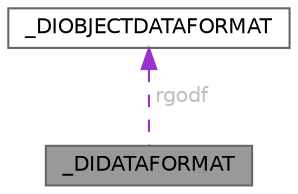 digraph "_DIDATAFORMAT"
{
 // LATEX_PDF_SIZE
  bgcolor="transparent";
  edge [fontname=Helvetica,fontsize=10,labelfontname=Helvetica,labelfontsize=10];
  node [fontname=Helvetica,fontsize=10,shape=box,height=0.2,width=0.4];
  Node1 [id="Node000001",label="_DIDATAFORMAT",height=0.2,width=0.4,color="gray40", fillcolor="grey60", style="filled", fontcolor="black",tooltip=" "];
  Node2 -> Node1 [id="edge1_Node000001_Node000002",dir="back",color="darkorchid3",style="dashed",tooltip=" ",label=" rgodf",fontcolor="grey" ];
  Node2 [id="Node000002",label="_DIOBJECTDATAFORMAT",height=0.2,width=0.4,color="gray40", fillcolor="white", style="filled",URL="$struct___d_i_o_b_j_e_c_t_d_a_t_a_f_o_r_m_a_t.html",tooltip=" "];
}
